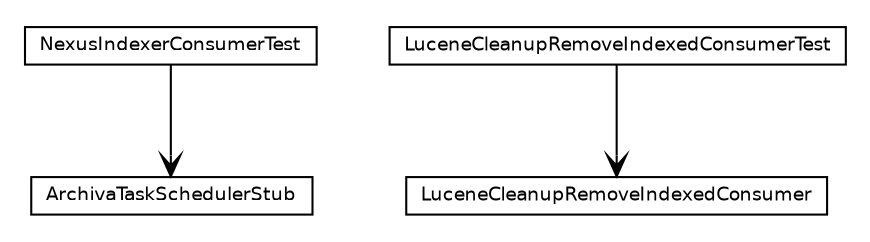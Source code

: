 #!/usr/local/bin/dot
#
# Class diagram 
# Generated by UmlGraph version 4.6 (http://www.spinellis.gr/sw/umlgraph)
#

digraph G {
	edge [fontname="Helvetica",fontsize=10,labelfontname="Helvetica",labelfontsize=10];
	node [fontname="Helvetica",fontsize=10,shape=plaintext];
	// org.apache.archiva.consumers.lucene.NexusIndexerConsumerTest
	c6377 [label=<<table border="0" cellborder="1" cellspacing="0" cellpadding="2" port="p" href="./NexusIndexerConsumerTest.html">
		<tr><td><table border="0" cellspacing="0" cellpadding="1">
			<tr><td> NexusIndexerConsumerTest </td></tr>
		</table></td></tr>
		</table>>, fontname="Helvetica", fontcolor="black", fontsize=9.0];
	// org.apache.archiva.consumers.lucene.LuceneCleanupRemoveIndexedConsumerTest
	c6378 [label=<<table border="0" cellborder="1" cellspacing="0" cellpadding="2" port="p" href="./LuceneCleanupRemoveIndexedConsumerTest.html">
		<tr><td><table border="0" cellspacing="0" cellpadding="1">
			<tr><td> LuceneCleanupRemoveIndexedConsumerTest </td></tr>
		</table></td></tr>
		</table>>, fontname="Helvetica", fontcolor="black", fontsize=9.0];
	// org.apache.archiva.consumers.lucene.NexusIndexerConsumerTest NAVASSOC org.apache.archiva.consumers.lucene.NexusIndexerConsumerTest.ArchivaTaskSchedulerStub
	c6377:p -> c6470:p [taillabel="", label="", headlabel="", fontname="Helvetica", fontcolor="black", fontsize=10.0, color="black", arrowhead=open];
	// org.apache.archiva.consumers.lucene.LuceneCleanupRemoveIndexedConsumerTest NAVASSOC org.apache.archiva.consumers.lucene.LuceneCleanupRemoveIndexedConsumer
	c6378:p -> c6471:p [taillabel="", label="", headlabel="", fontname="Helvetica", fontcolor="black", fontsize=10.0, color="black", arrowhead=open];
	// org.apache.archiva.consumers.lucene.LuceneCleanupRemoveIndexedConsumer
	c6471 [label=<<table border="0" cellborder="1" cellspacing="0" cellpadding="2" port="p" href="http://java.sun.com/j2se/1.4.2/docs/api/org/apache/archiva/consumers/lucene/LuceneCleanupRemoveIndexedConsumer.html">
		<tr><td><table border="0" cellspacing="0" cellpadding="1">
			<tr><td> LuceneCleanupRemoveIndexedConsumer </td></tr>
		</table></td></tr>
		</table>>, fontname="Helvetica", fontcolor="black", fontsize=9.0];
	// org.apache.archiva.consumers.lucene.NexusIndexerConsumerTest.ArchivaTaskSchedulerStub
	c6470 [label=<<table border="0" cellborder="1" cellspacing="0" cellpadding="2" port="p" href="http://java.sun.com/j2se/1.4.2/docs/api/org/apache/archiva/consumers/lucene/NexusIndexerConsumerTest/ArchivaTaskSchedulerStub.html">
		<tr><td><table border="0" cellspacing="0" cellpadding="1">
			<tr><td> ArchivaTaskSchedulerStub </td></tr>
		</table></td></tr>
		</table>>, fontname="Helvetica", fontcolor="black", fontsize=9.0];
}

